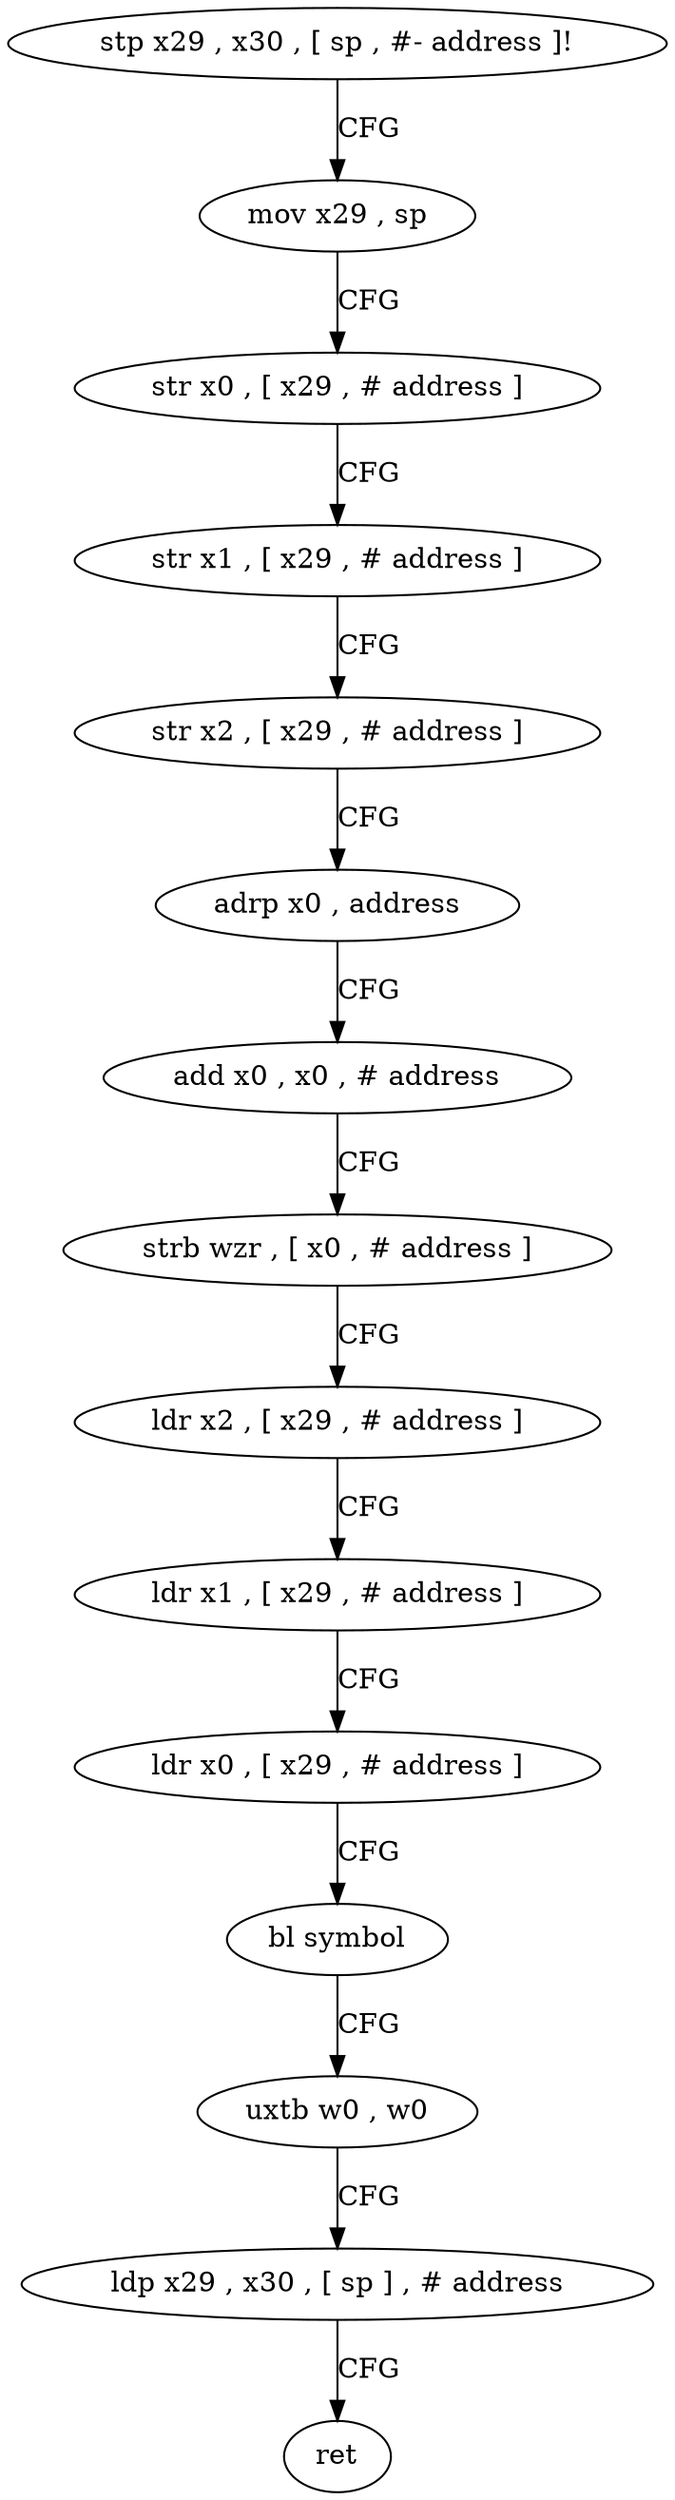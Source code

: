 digraph "func" {
"4277992" [label = "stp x29 , x30 , [ sp , #- address ]!" ]
"4277996" [label = "mov x29 , sp" ]
"4278000" [label = "str x0 , [ x29 , # address ]" ]
"4278004" [label = "str x1 , [ x29 , # address ]" ]
"4278008" [label = "str x2 , [ x29 , # address ]" ]
"4278012" [label = "adrp x0 , address" ]
"4278016" [label = "add x0 , x0 , # address" ]
"4278020" [label = "strb wzr , [ x0 , # address ]" ]
"4278024" [label = "ldr x2 , [ x29 , # address ]" ]
"4278028" [label = "ldr x1 , [ x29 , # address ]" ]
"4278032" [label = "ldr x0 , [ x29 , # address ]" ]
"4278036" [label = "bl symbol" ]
"4278040" [label = "uxtb w0 , w0" ]
"4278044" [label = "ldp x29 , x30 , [ sp ] , # address" ]
"4278048" [label = "ret" ]
"4277992" -> "4277996" [ label = "CFG" ]
"4277996" -> "4278000" [ label = "CFG" ]
"4278000" -> "4278004" [ label = "CFG" ]
"4278004" -> "4278008" [ label = "CFG" ]
"4278008" -> "4278012" [ label = "CFG" ]
"4278012" -> "4278016" [ label = "CFG" ]
"4278016" -> "4278020" [ label = "CFG" ]
"4278020" -> "4278024" [ label = "CFG" ]
"4278024" -> "4278028" [ label = "CFG" ]
"4278028" -> "4278032" [ label = "CFG" ]
"4278032" -> "4278036" [ label = "CFG" ]
"4278036" -> "4278040" [ label = "CFG" ]
"4278040" -> "4278044" [ label = "CFG" ]
"4278044" -> "4278048" [ label = "CFG" ]
}

